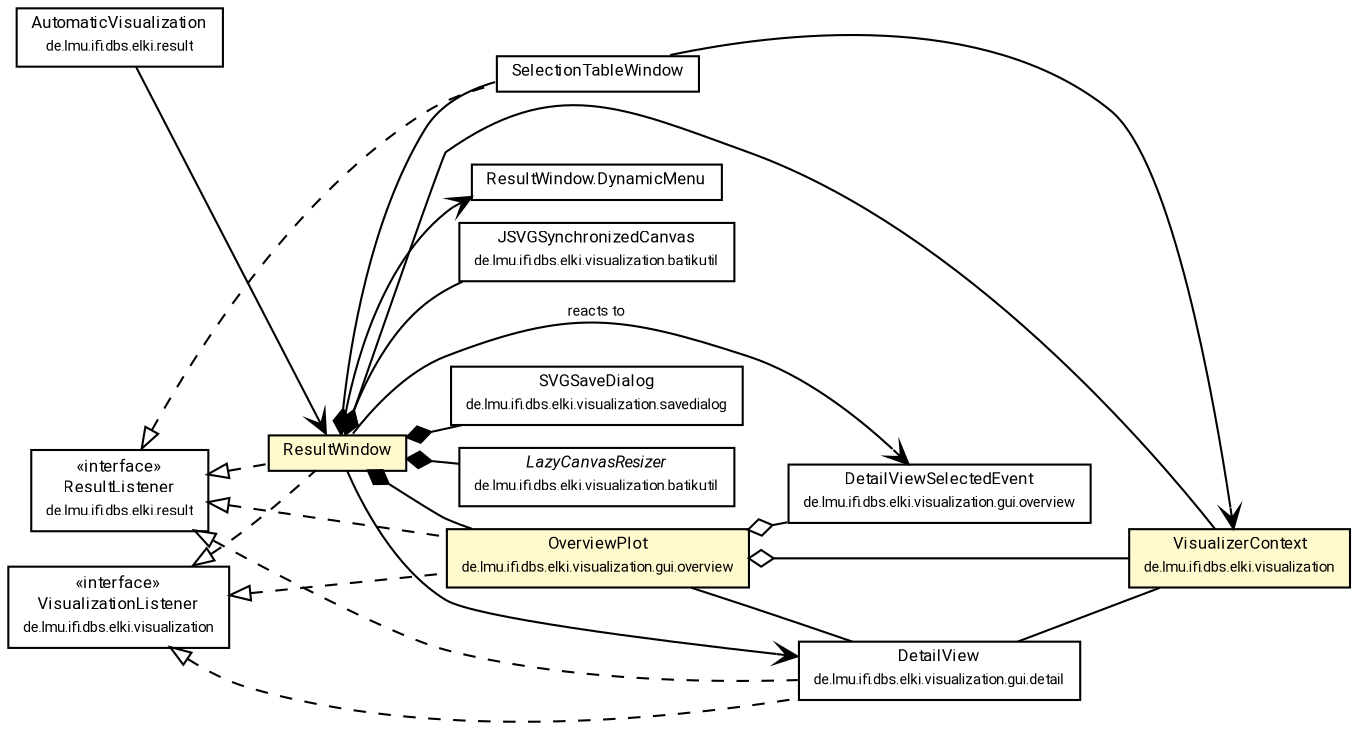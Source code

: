 #!/usr/local/bin/dot
#
# Class diagram 
# Generated by UMLGraph version R5_7_2-60-g0e99a6 (http://www.spinellis.gr/umlgraph/)
#

digraph G {
	graph [fontnames="svg"]
	edge [fontname="Roboto",fontsize=7,labelfontname="Roboto",labelfontsize=7,color="black"];
	node [fontname="Roboto",fontcolor="black",fontsize=8,shape=plaintext,margin=0,width=0,height=0];
	nodesep=0.15;
	ranksep=0.25;
	rankdir=LR;
	// de.lmu.ifi.dbs.elki.result.AutomaticVisualization
	c8951929 [label=<<table title="de.lmu.ifi.dbs.elki.result.AutomaticVisualization" border="0" cellborder="1" cellspacing="0" cellpadding="2" href="../../result/AutomaticVisualization.html" target="_parent">
		<tr><td><table border="0" cellspacing="0" cellpadding="1">
		<tr><td align="center" balign="center"> <font face="Roboto">AutomaticVisualization</font> </td></tr>
		<tr><td align="center" balign="center"> <font face="Roboto" point-size="7.0">de.lmu.ifi.dbs.elki.result</font> </td></tr>
		</table></td></tr>
		</table>>, URL="../../result/AutomaticVisualization.html"];
	// de.lmu.ifi.dbs.elki.visualization.VisualizationListener
	c8951934 [label=<<table title="de.lmu.ifi.dbs.elki.visualization.VisualizationListener" border="0" cellborder="1" cellspacing="0" cellpadding="2" href="../VisualizationListener.html" target="_parent">
		<tr><td><table border="0" cellspacing="0" cellpadding="1">
		<tr><td align="center" balign="center"> &#171;interface&#187; </td></tr>
		<tr><td align="center" balign="center"> <font face="Roboto">VisualizationListener</font> </td></tr>
		<tr><td align="center" balign="center"> <font face="Roboto" point-size="7.0">de.lmu.ifi.dbs.elki.visualization</font> </td></tr>
		</table></td></tr>
		</table>>, URL="../VisualizationListener.html"];
	// de.lmu.ifi.dbs.elki.visualization.VisualizerContext
	c8951940 [label=<<table title="de.lmu.ifi.dbs.elki.visualization.VisualizerContext" border="0" cellborder="1" cellspacing="0" cellpadding="2" bgcolor="LemonChiffon" href="../VisualizerContext.html" target="_parent">
		<tr><td><table border="0" cellspacing="0" cellpadding="1">
		<tr><td align="center" balign="center"> <font face="Roboto">VisualizerContext</font> </td></tr>
		<tr><td align="center" balign="center"> <font face="Roboto" point-size="7.0">de.lmu.ifi.dbs.elki.visualization</font> </td></tr>
		</table></td></tr>
		</table>>, URL="../VisualizerContext.html"];
	// de.lmu.ifi.dbs.elki.visualization.savedialog.SVGSaveDialog
	c8951955 [label=<<table title="de.lmu.ifi.dbs.elki.visualization.savedialog.SVGSaveDialog" border="0" cellborder="1" cellspacing="0" cellpadding="2" href="../savedialog/SVGSaveDialog.html" target="_parent">
		<tr><td><table border="0" cellspacing="0" cellpadding="1">
		<tr><td align="center" balign="center"> <font face="Roboto">SVGSaveDialog</font> </td></tr>
		<tr><td align="center" balign="center"> <font face="Roboto" point-size="7.0">de.lmu.ifi.dbs.elki.visualization.savedialog</font> </td></tr>
		</table></td></tr>
		</table>>, URL="../savedialog/SVGSaveDialog.html"];
	// de.lmu.ifi.dbs.elki.visualization.batikutil.LazyCanvasResizer
	c8951968 [label=<<table title="de.lmu.ifi.dbs.elki.visualization.batikutil.LazyCanvasResizer" border="0" cellborder="1" cellspacing="0" cellpadding="2" href="../batikutil/LazyCanvasResizer.html" target="_parent">
		<tr><td><table border="0" cellspacing="0" cellpadding="1">
		<tr><td align="center" balign="center"> <font face="Roboto"><i>LazyCanvasResizer</i></font> </td></tr>
		<tr><td align="center" balign="center"> <font face="Roboto" point-size="7.0">de.lmu.ifi.dbs.elki.visualization.batikutil</font> </td></tr>
		</table></td></tr>
		</table>>, URL="../batikutil/LazyCanvasResizer.html"];
	// de.lmu.ifi.dbs.elki.visualization.batikutil.JSVGSynchronizedCanvas
	c8951980 [label=<<table title="de.lmu.ifi.dbs.elki.visualization.batikutil.JSVGSynchronizedCanvas" border="0" cellborder="1" cellspacing="0" cellpadding="2" href="../batikutil/JSVGSynchronizedCanvas.html" target="_parent">
		<tr><td><table border="0" cellspacing="0" cellpadding="1">
		<tr><td align="center" balign="center"> <font face="Roboto">JSVGSynchronizedCanvas</font> </td></tr>
		<tr><td align="center" balign="center"> <font face="Roboto" point-size="7.0">de.lmu.ifi.dbs.elki.visualization.batikutil</font> </td></tr>
		</table></td></tr>
		</table>>, URL="../batikutil/JSVGSynchronizedCanvas.html"];
	// de.lmu.ifi.dbs.elki.visualization.gui.SelectionTableWindow
	c8952000 [label=<<table title="de.lmu.ifi.dbs.elki.visualization.gui.SelectionTableWindow" border="0" cellborder="1" cellspacing="0" cellpadding="2" href="SelectionTableWindow.html" target="_parent">
		<tr><td><table border="0" cellspacing="0" cellpadding="1">
		<tr><td align="center" balign="center"> <font face="Roboto">SelectionTableWindow</font> </td></tr>
		</table></td></tr>
		</table>>, URL="SelectionTableWindow.html"];
	// de.lmu.ifi.dbs.elki.visualization.gui.ResultWindow
	c8952003 [label=<<table title="de.lmu.ifi.dbs.elki.visualization.gui.ResultWindow" border="0" cellborder="1" cellspacing="0" cellpadding="2" bgcolor="lemonChiffon" href="ResultWindow.html" target="_parent">
		<tr><td><table border="0" cellspacing="0" cellpadding="1">
		<tr><td align="center" balign="center"> <font face="Roboto">ResultWindow</font> </td></tr>
		</table></td></tr>
		</table>>, URL="ResultWindow.html"];
	// de.lmu.ifi.dbs.elki.visualization.gui.ResultWindow.DynamicMenu
	c8952004 [label=<<table title="de.lmu.ifi.dbs.elki.visualization.gui.ResultWindow.DynamicMenu" border="0" cellborder="1" cellspacing="0" cellpadding="2" href="ResultWindow.DynamicMenu.html" target="_parent">
		<tr><td><table border="0" cellspacing="0" cellpadding="1">
		<tr><td align="center" balign="center"> <font face="Roboto">ResultWindow.DynamicMenu</font> </td></tr>
		</table></td></tr>
		</table>>, URL="ResultWindow.DynamicMenu.html"];
	// de.lmu.ifi.dbs.elki.visualization.gui.overview.OverviewPlot
	c8952006 [label=<<table title="de.lmu.ifi.dbs.elki.visualization.gui.overview.OverviewPlot" border="0" cellborder="1" cellspacing="0" cellpadding="2" bgcolor="LemonChiffon" href="overview/OverviewPlot.html" target="_parent">
		<tr><td><table border="0" cellspacing="0" cellpadding="1">
		<tr><td align="center" balign="center"> <font face="Roboto">OverviewPlot</font> </td></tr>
		<tr><td align="center" balign="center"> <font face="Roboto" point-size="7.0">de.lmu.ifi.dbs.elki.visualization.gui.overview</font> </td></tr>
		</table></td></tr>
		</table>>, URL="overview/OverviewPlot.html"];
	// de.lmu.ifi.dbs.elki.visualization.gui.overview.DetailViewSelectedEvent
	c8952011 [label=<<table title="de.lmu.ifi.dbs.elki.visualization.gui.overview.DetailViewSelectedEvent" border="0" cellborder="1" cellspacing="0" cellpadding="2" href="overview/DetailViewSelectedEvent.html" target="_parent">
		<tr><td><table border="0" cellspacing="0" cellpadding="1">
		<tr><td align="center" balign="center"> <font face="Roboto">DetailViewSelectedEvent</font> </td></tr>
		<tr><td align="center" balign="center"> <font face="Roboto" point-size="7.0">de.lmu.ifi.dbs.elki.visualization.gui.overview</font> </td></tr>
		</table></td></tr>
		</table>>, URL="overview/DetailViewSelectedEvent.html"];
	// de.lmu.ifi.dbs.elki.visualization.gui.detail.DetailView
	c8952012 [label=<<table title="de.lmu.ifi.dbs.elki.visualization.gui.detail.DetailView" border="0" cellborder="1" cellspacing="0" cellpadding="2" href="detail/DetailView.html" target="_parent">
		<tr><td><table border="0" cellspacing="0" cellpadding="1">
		<tr><td align="center" balign="center"> <font face="Roboto">DetailView</font> </td></tr>
		<tr><td align="center" balign="center"> <font face="Roboto" point-size="7.0">de.lmu.ifi.dbs.elki.visualization.gui.detail</font> </td></tr>
		</table></td></tr>
		</table>>, URL="detail/DetailView.html"];
	// de.lmu.ifi.dbs.elki.result.ResultListener
	c8952832 [label=<<table title="de.lmu.ifi.dbs.elki.result.ResultListener" border="0" cellborder="1" cellspacing="0" cellpadding="2" href="../../result/ResultListener.html" target="_parent">
		<tr><td><table border="0" cellspacing="0" cellpadding="1">
		<tr><td align="center" balign="center"> &#171;interface&#187; </td></tr>
		<tr><td align="center" balign="center"> <font face="Roboto">ResultListener</font> </td></tr>
		<tr><td align="center" balign="center"> <font face="Roboto" point-size="7.0">de.lmu.ifi.dbs.elki.result</font> </td></tr>
		</table></td></tr>
		</table>>, URL="../../result/ResultListener.html"];
	// de.lmu.ifi.dbs.elki.result.AutomaticVisualization navassoc de.lmu.ifi.dbs.elki.visualization.gui.ResultWindow
	c8951929 -> c8952003 [arrowhead=open,weight=1];
	// de.lmu.ifi.dbs.elki.visualization.gui.SelectionTableWindow implements de.lmu.ifi.dbs.elki.result.ResultListener
	c8952832 -> c8952000 [arrowtail=empty,style=dashed,dir=back,weight=9];
	// de.lmu.ifi.dbs.elki.visualization.gui.ResultWindow implements de.lmu.ifi.dbs.elki.result.ResultListener
	c8952832 -> c8952003 [arrowtail=empty,style=dashed,dir=back,weight=9];
	// de.lmu.ifi.dbs.elki.visualization.gui.ResultWindow implements de.lmu.ifi.dbs.elki.visualization.VisualizationListener
	c8951934 -> c8952003 [arrowtail=empty,style=dashed,dir=back,weight=9];
	// de.lmu.ifi.dbs.elki.visualization.gui.ResultWindow composed de.lmu.ifi.dbs.elki.visualization.batikutil.JSVGSynchronizedCanvas
	c8952003 -> c8951980 [arrowhead=none,arrowtail=diamond,dir=back,weight=6];
	// de.lmu.ifi.dbs.elki.visualization.gui.ResultWindow composed de.lmu.ifi.dbs.elki.visualization.gui.overview.OverviewPlot
	c8952003 -> c8952006 [arrowhead=none,arrowtail=diamond,dir=back,weight=6];
	// de.lmu.ifi.dbs.elki.visualization.gui.ResultWindow composed de.lmu.ifi.dbs.elki.visualization.gui.SelectionTableWindow
	c8952003 -> c8952000 [arrowhead=none,arrowtail=diamond,dir=back,weight=6];
	// de.lmu.ifi.dbs.elki.visualization.gui.ResultWindow composed de.lmu.ifi.dbs.elki.visualization.savedialog.SVGSaveDialog
	c8952003 -> c8951955 [arrowhead=none,arrowtail=diamond,dir=back,weight=6];
	// de.lmu.ifi.dbs.elki.visualization.gui.ResultWindow composed de.lmu.ifi.dbs.elki.visualization.batikutil.LazyCanvasResizer
	c8952003 -> c8951968 [arrowhead=none,arrowtail=diamond,dir=back,weight=6];
	// de.lmu.ifi.dbs.elki.visualization.gui.ResultWindow has de.lmu.ifi.dbs.elki.visualization.VisualizerContext
	c8952003 -> c8951940 [arrowhead=none,arrowtail=ediamond,dir=back,weight=4];
	// de.lmu.ifi.dbs.elki.visualization.gui.ResultWindow navassoc de.lmu.ifi.dbs.elki.visualization.gui.detail.DetailView
	c8952003 -> c8952012 [arrowhead=open,weight=1];
	// de.lmu.ifi.dbs.elki.visualization.gui.ResultWindow navassoc de.lmu.ifi.dbs.elki.visualization.gui.overview.DetailViewSelectedEvent
	c8952003 -> c8952011 [arrowhead=open,weight=1,label="reacts to"];
	// de.lmu.ifi.dbs.elki.visualization.gui.overview.OverviewPlot implements de.lmu.ifi.dbs.elki.result.ResultListener
	c8952832 -> c8952006 [arrowtail=empty,style=dashed,dir=back,weight=9];
	// de.lmu.ifi.dbs.elki.visualization.gui.overview.OverviewPlot implements de.lmu.ifi.dbs.elki.visualization.VisualizationListener
	c8951934 -> c8952006 [arrowtail=empty,style=dashed,dir=back,weight=9];
	// de.lmu.ifi.dbs.elki.visualization.gui.overview.OverviewPlot has de.lmu.ifi.dbs.elki.visualization.VisualizerContext
	c8952006 -> c8951940 [arrowhead=none,arrowtail=ediamond,dir=back,weight=4];
	// de.lmu.ifi.dbs.elki.visualization.gui.overview.OverviewPlot has de.lmu.ifi.dbs.elki.visualization.gui.overview.DetailViewSelectedEvent
	c8952006 -> c8952011 [arrowhead=none,arrowtail=ediamond,dir=back,weight=4];
	// de.lmu.ifi.dbs.elki.visualization.gui.overview.OverviewPlot assoc de.lmu.ifi.dbs.elki.visualization.gui.detail.DetailView
	c8952006 -> c8952012 [arrowhead=none,weight=2];
	// de.lmu.ifi.dbs.elki.visualization.gui.detail.DetailView implements de.lmu.ifi.dbs.elki.result.ResultListener
	c8952832 -> c8952012 [arrowtail=empty,style=dashed,dir=back,weight=9];
	// de.lmu.ifi.dbs.elki.visualization.gui.detail.DetailView implements de.lmu.ifi.dbs.elki.visualization.VisualizationListener
	c8951934 -> c8952012 [arrowtail=empty,style=dashed,dir=back,weight=9];
	// de.lmu.ifi.dbs.elki.visualization.gui.detail.DetailView assoc de.lmu.ifi.dbs.elki.visualization.VisualizerContext
	c8952012 -> c8951940 [arrowhead=none,weight=2];
	// de.lmu.ifi.dbs.elki.visualization.gui.SelectionTableWindow navassoc de.lmu.ifi.dbs.elki.visualization.VisualizerContext
	c8952000 -> c8951940 [arrowhead=open,weight=1];
	// de.lmu.ifi.dbs.elki.visualization.gui.ResultWindow navassoc de.lmu.ifi.dbs.elki.visualization.gui.ResultWindow.DynamicMenu
	c8952003 -> c8952004 [arrowhead=open,weight=1];
}

